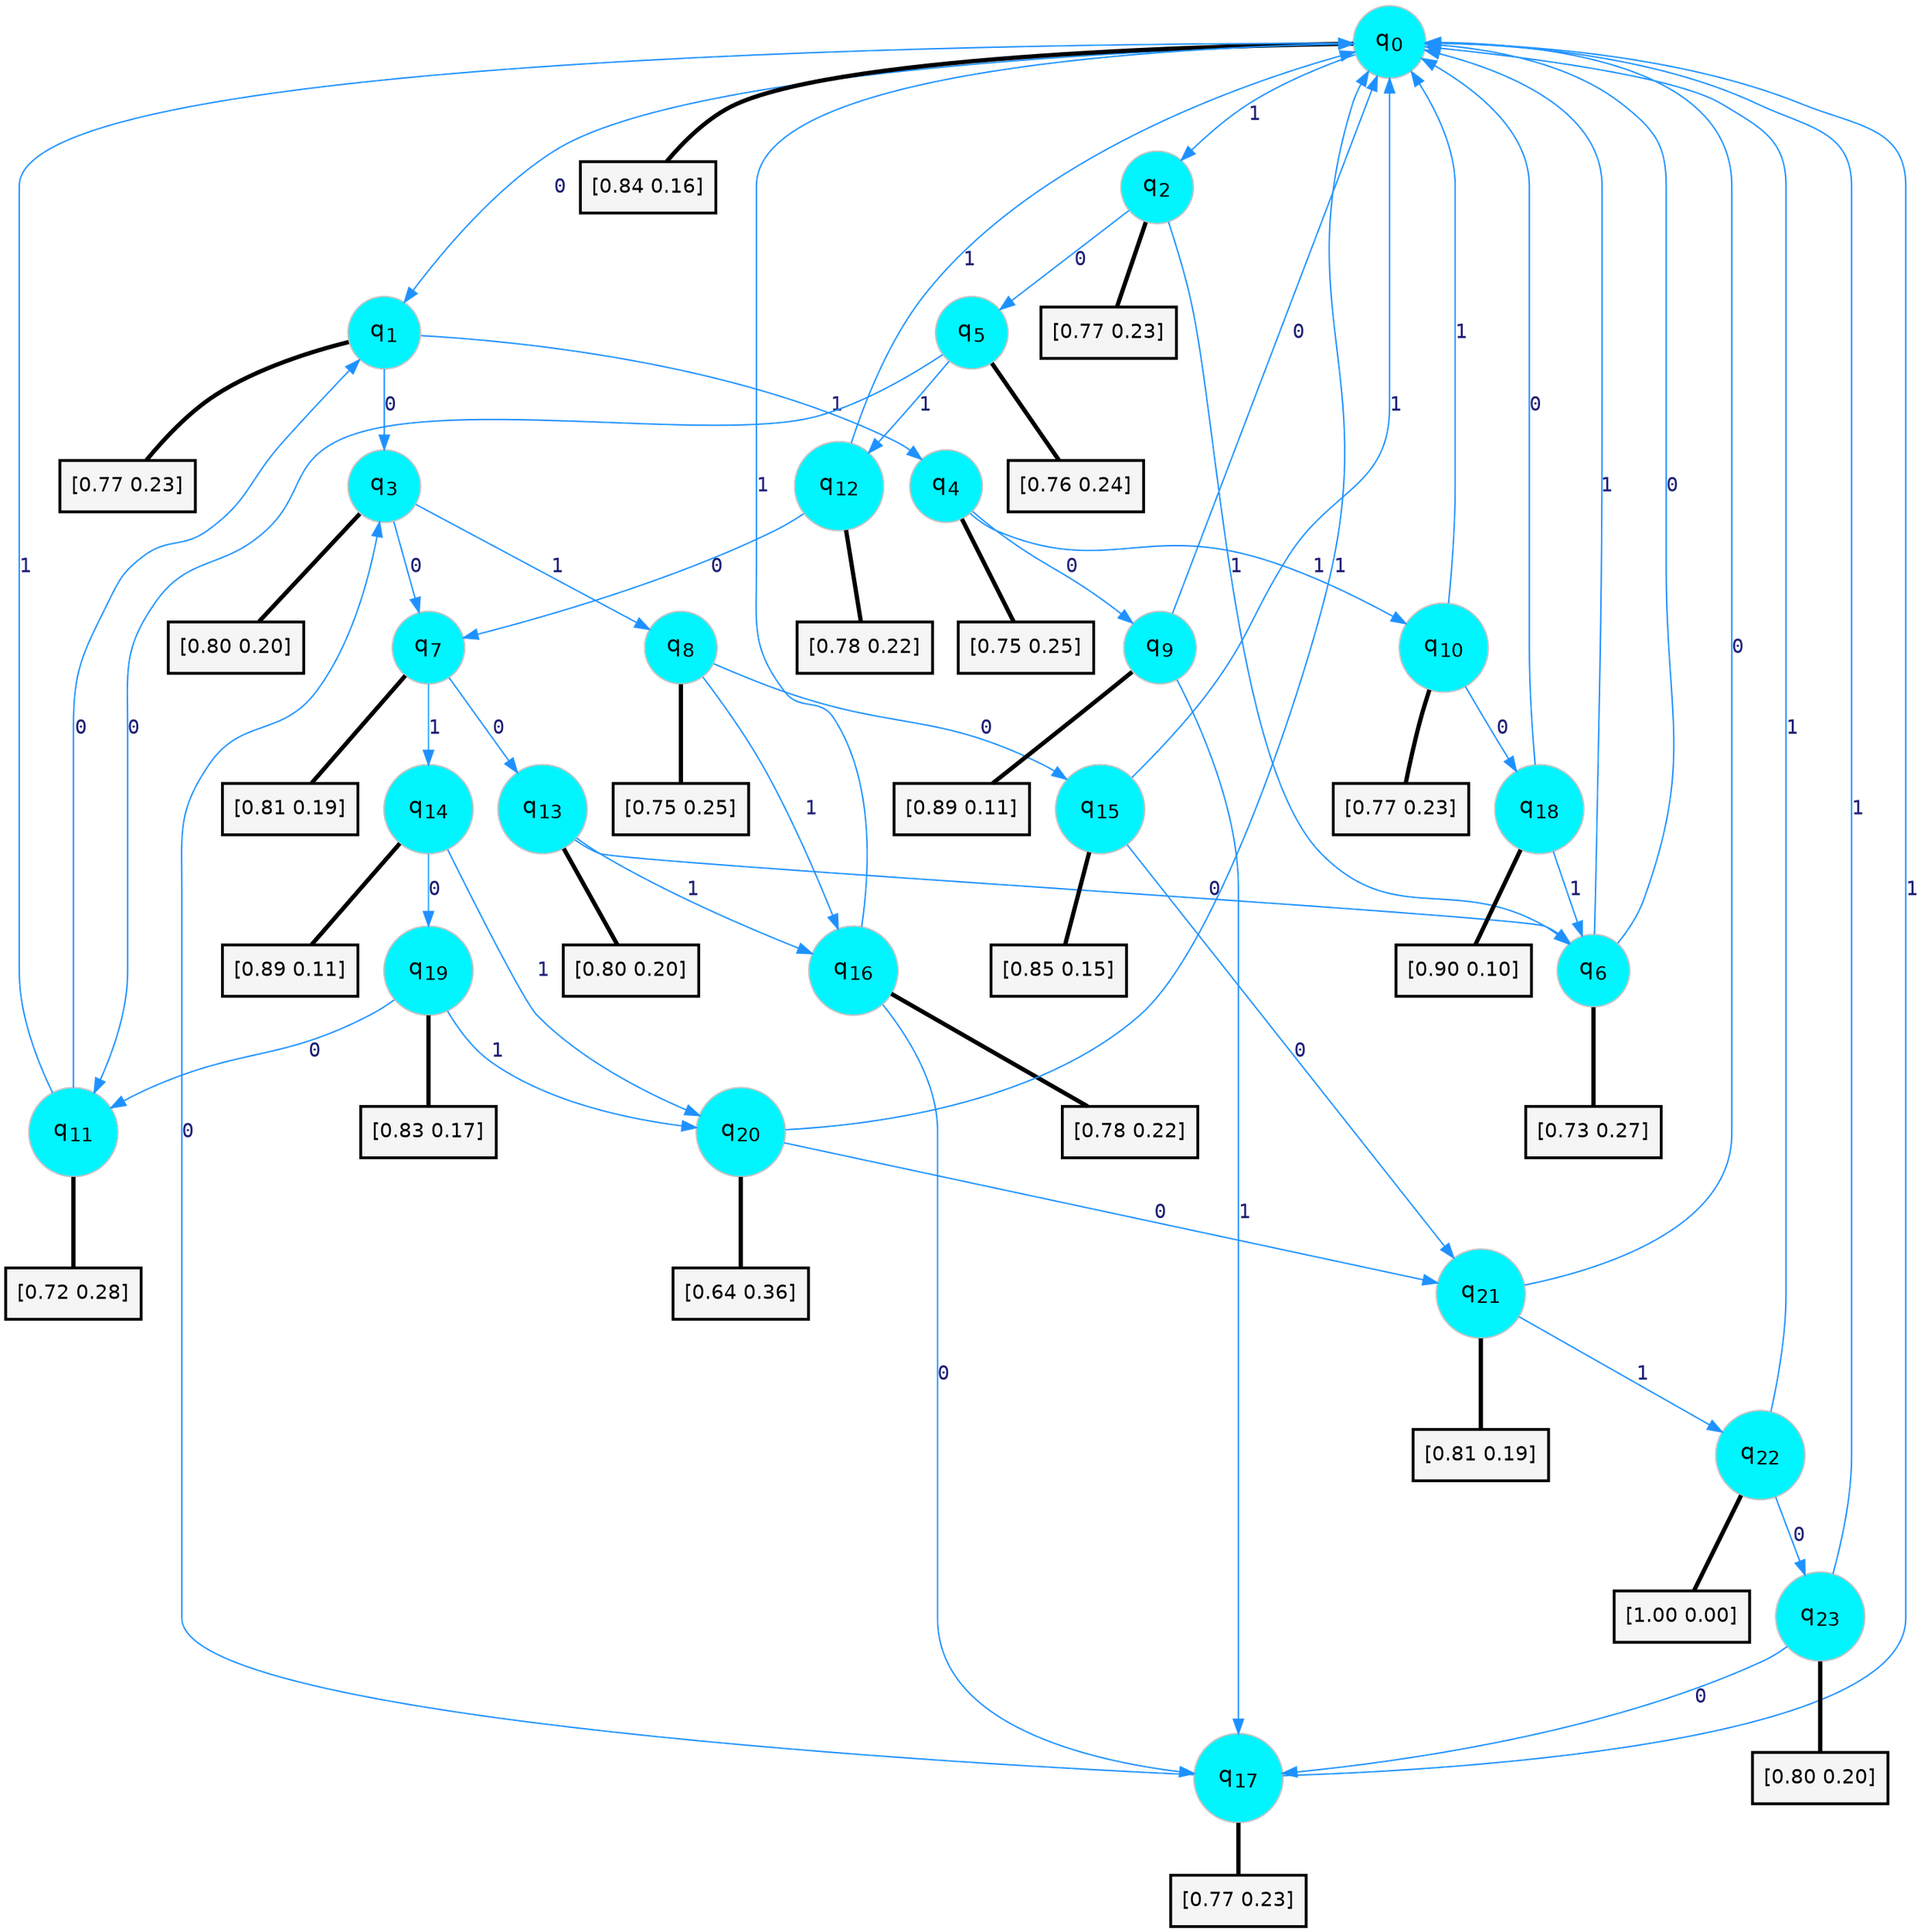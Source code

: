 digraph G {
graph [
bgcolor=transparent, dpi=300, rankdir=TD, size="40,25"];
node [
color=gray, fillcolor=turquoise1, fontcolor=black, fontname=Helvetica, fontsize=16, fontweight=bold, shape=circle, style=filled];
edge [
arrowsize=1, color=dodgerblue1, fontcolor=midnightblue, fontname=courier, fontweight=bold, penwidth=1, style=solid, weight=20];
0[label=<q<SUB>0</SUB>>];
1[label=<q<SUB>1</SUB>>];
2[label=<q<SUB>2</SUB>>];
3[label=<q<SUB>3</SUB>>];
4[label=<q<SUB>4</SUB>>];
5[label=<q<SUB>5</SUB>>];
6[label=<q<SUB>6</SUB>>];
7[label=<q<SUB>7</SUB>>];
8[label=<q<SUB>8</SUB>>];
9[label=<q<SUB>9</SUB>>];
10[label=<q<SUB>10</SUB>>];
11[label=<q<SUB>11</SUB>>];
12[label=<q<SUB>12</SUB>>];
13[label=<q<SUB>13</SUB>>];
14[label=<q<SUB>14</SUB>>];
15[label=<q<SUB>15</SUB>>];
16[label=<q<SUB>16</SUB>>];
17[label=<q<SUB>17</SUB>>];
18[label=<q<SUB>18</SUB>>];
19[label=<q<SUB>19</SUB>>];
20[label=<q<SUB>20</SUB>>];
21[label=<q<SUB>21</SUB>>];
22[label=<q<SUB>22</SUB>>];
23[label=<q<SUB>23</SUB>>];
24[label="[0.84 0.16]", shape=box,fontcolor=black, fontname=Helvetica, fontsize=14, penwidth=2, fillcolor=whitesmoke,color=black];
25[label="[0.77 0.23]", shape=box,fontcolor=black, fontname=Helvetica, fontsize=14, penwidth=2, fillcolor=whitesmoke,color=black];
26[label="[0.77 0.23]", shape=box,fontcolor=black, fontname=Helvetica, fontsize=14, penwidth=2, fillcolor=whitesmoke,color=black];
27[label="[0.80 0.20]", shape=box,fontcolor=black, fontname=Helvetica, fontsize=14, penwidth=2, fillcolor=whitesmoke,color=black];
28[label="[0.75 0.25]", shape=box,fontcolor=black, fontname=Helvetica, fontsize=14, penwidth=2, fillcolor=whitesmoke,color=black];
29[label="[0.76 0.24]", shape=box,fontcolor=black, fontname=Helvetica, fontsize=14, penwidth=2, fillcolor=whitesmoke,color=black];
30[label="[0.73 0.27]", shape=box,fontcolor=black, fontname=Helvetica, fontsize=14, penwidth=2, fillcolor=whitesmoke,color=black];
31[label="[0.81 0.19]", shape=box,fontcolor=black, fontname=Helvetica, fontsize=14, penwidth=2, fillcolor=whitesmoke,color=black];
32[label="[0.75 0.25]", shape=box,fontcolor=black, fontname=Helvetica, fontsize=14, penwidth=2, fillcolor=whitesmoke,color=black];
33[label="[0.89 0.11]", shape=box,fontcolor=black, fontname=Helvetica, fontsize=14, penwidth=2, fillcolor=whitesmoke,color=black];
34[label="[0.77 0.23]", shape=box,fontcolor=black, fontname=Helvetica, fontsize=14, penwidth=2, fillcolor=whitesmoke,color=black];
35[label="[0.72 0.28]", shape=box,fontcolor=black, fontname=Helvetica, fontsize=14, penwidth=2, fillcolor=whitesmoke,color=black];
36[label="[0.78 0.22]", shape=box,fontcolor=black, fontname=Helvetica, fontsize=14, penwidth=2, fillcolor=whitesmoke,color=black];
37[label="[0.80 0.20]", shape=box,fontcolor=black, fontname=Helvetica, fontsize=14, penwidth=2, fillcolor=whitesmoke,color=black];
38[label="[0.89 0.11]", shape=box,fontcolor=black, fontname=Helvetica, fontsize=14, penwidth=2, fillcolor=whitesmoke,color=black];
39[label="[0.85 0.15]", shape=box,fontcolor=black, fontname=Helvetica, fontsize=14, penwidth=2, fillcolor=whitesmoke,color=black];
40[label="[0.78 0.22]", shape=box,fontcolor=black, fontname=Helvetica, fontsize=14, penwidth=2, fillcolor=whitesmoke,color=black];
41[label="[0.77 0.23]", shape=box,fontcolor=black, fontname=Helvetica, fontsize=14, penwidth=2, fillcolor=whitesmoke,color=black];
42[label="[0.90 0.10]", shape=box,fontcolor=black, fontname=Helvetica, fontsize=14, penwidth=2, fillcolor=whitesmoke,color=black];
43[label="[0.83 0.17]", shape=box,fontcolor=black, fontname=Helvetica, fontsize=14, penwidth=2, fillcolor=whitesmoke,color=black];
44[label="[0.64 0.36]", shape=box,fontcolor=black, fontname=Helvetica, fontsize=14, penwidth=2, fillcolor=whitesmoke,color=black];
45[label="[0.81 0.19]", shape=box,fontcolor=black, fontname=Helvetica, fontsize=14, penwidth=2, fillcolor=whitesmoke,color=black];
46[label="[1.00 0.00]", shape=box,fontcolor=black, fontname=Helvetica, fontsize=14, penwidth=2, fillcolor=whitesmoke,color=black];
47[label="[0.80 0.20]", shape=box,fontcolor=black, fontname=Helvetica, fontsize=14, penwidth=2, fillcolor=whitesmoke,color=black];
0->1 [label=0];
0->2 [label=1];
0->24 [arrowhead=none, penwidth=3,color=black];
1->3 [label=0];
1->4 [label=1];
1->25 [arrowhead=none, penwidth=3,color=black];
2->5 [label=0];
2->6 [label=1];
2->26 [arrowhead=none, penwidth=3,color=black];
3->7 [label=0];
3->8 [label=1];
3->27 [arrowhead=none, penwidth=3,color=black];
4->9 [label=0];
4->10 [label=1];
4->28 [arrowhead=none, penwidth=3,color=black];
5->11 [label=0];
5->12 [label=1];
5->29 [arrowhead=none, penwidth=3,color=black];
6->0 [label=0];
6->0 [label=1];
6->30 [arrowhead=none, penwidth=3,color=black];
7->13 [label=0];
7->14 [label=1];
7->31 [arrowhead=none, penwidth=3,color=black];
8->15 [label=0];
8->16 [label=1];
8->32 [arrowhead=none, penwidth=3,color=black];
9->0 [label=0];
9->17 [label=1];
9->33 [arrowhead=none, penwidth=3,color=black];
10->18 [label=0];
10->0 [label=1];
10->34 [arrowhead=none, penwidth=3,color=black];
11->1 [label=0];
11->0 [label=1];
11->35 [arrowhead=none, penwidth=3,color=black];
12->7 [label=0];
12->0 [label=1];
12->36 [arrowhead=none, penwidth=3,color=black];
13->6 [label=0];
13->16 [label=1];
13->37 [arrowhead=none, penwidth=3,color=black];
14->19 [label=0];
14->20 [label=1];
14->38 [arrowhead=none, penwidth=3,color=black];
15->21 [label=0];
15->0 [label=1];
15->39 [arrowhead=none, penwidth=3,color=black];
16->17 [label=0];
16->0 [label=1];
16->40 [arrowhead=none, penwidth=3,color=black];
17->3 [label=0];
17->0 [label=1];
17->41 [arrowhead=none, penwidth=3,color=black];
18->0 [label=0];
18->6 [label=1];
18->42 [arrowhead=none, penwidth=3,color=black];
19->11 [label=0];
19->20 [label=1];
19->43 [arrowhead=none, penwidth=3,color=black];
20->21 [label=0];
20->0 [label=1];
20->44 [arrowhead=none, penwidth=3,color=black];
21->0 [label=0];
21->22 [label=1];
21->45 [arrowhead=none, penwidth=3,color=black];
22->23 [label=0];
22->0 [label=1];
22->46 [arrowhead=none, penwidth=3,color=black];
23->17 [label=0];
23->0 [label=1];
23->47 [arrowhead=none, penwidth=3,color=black];
}
